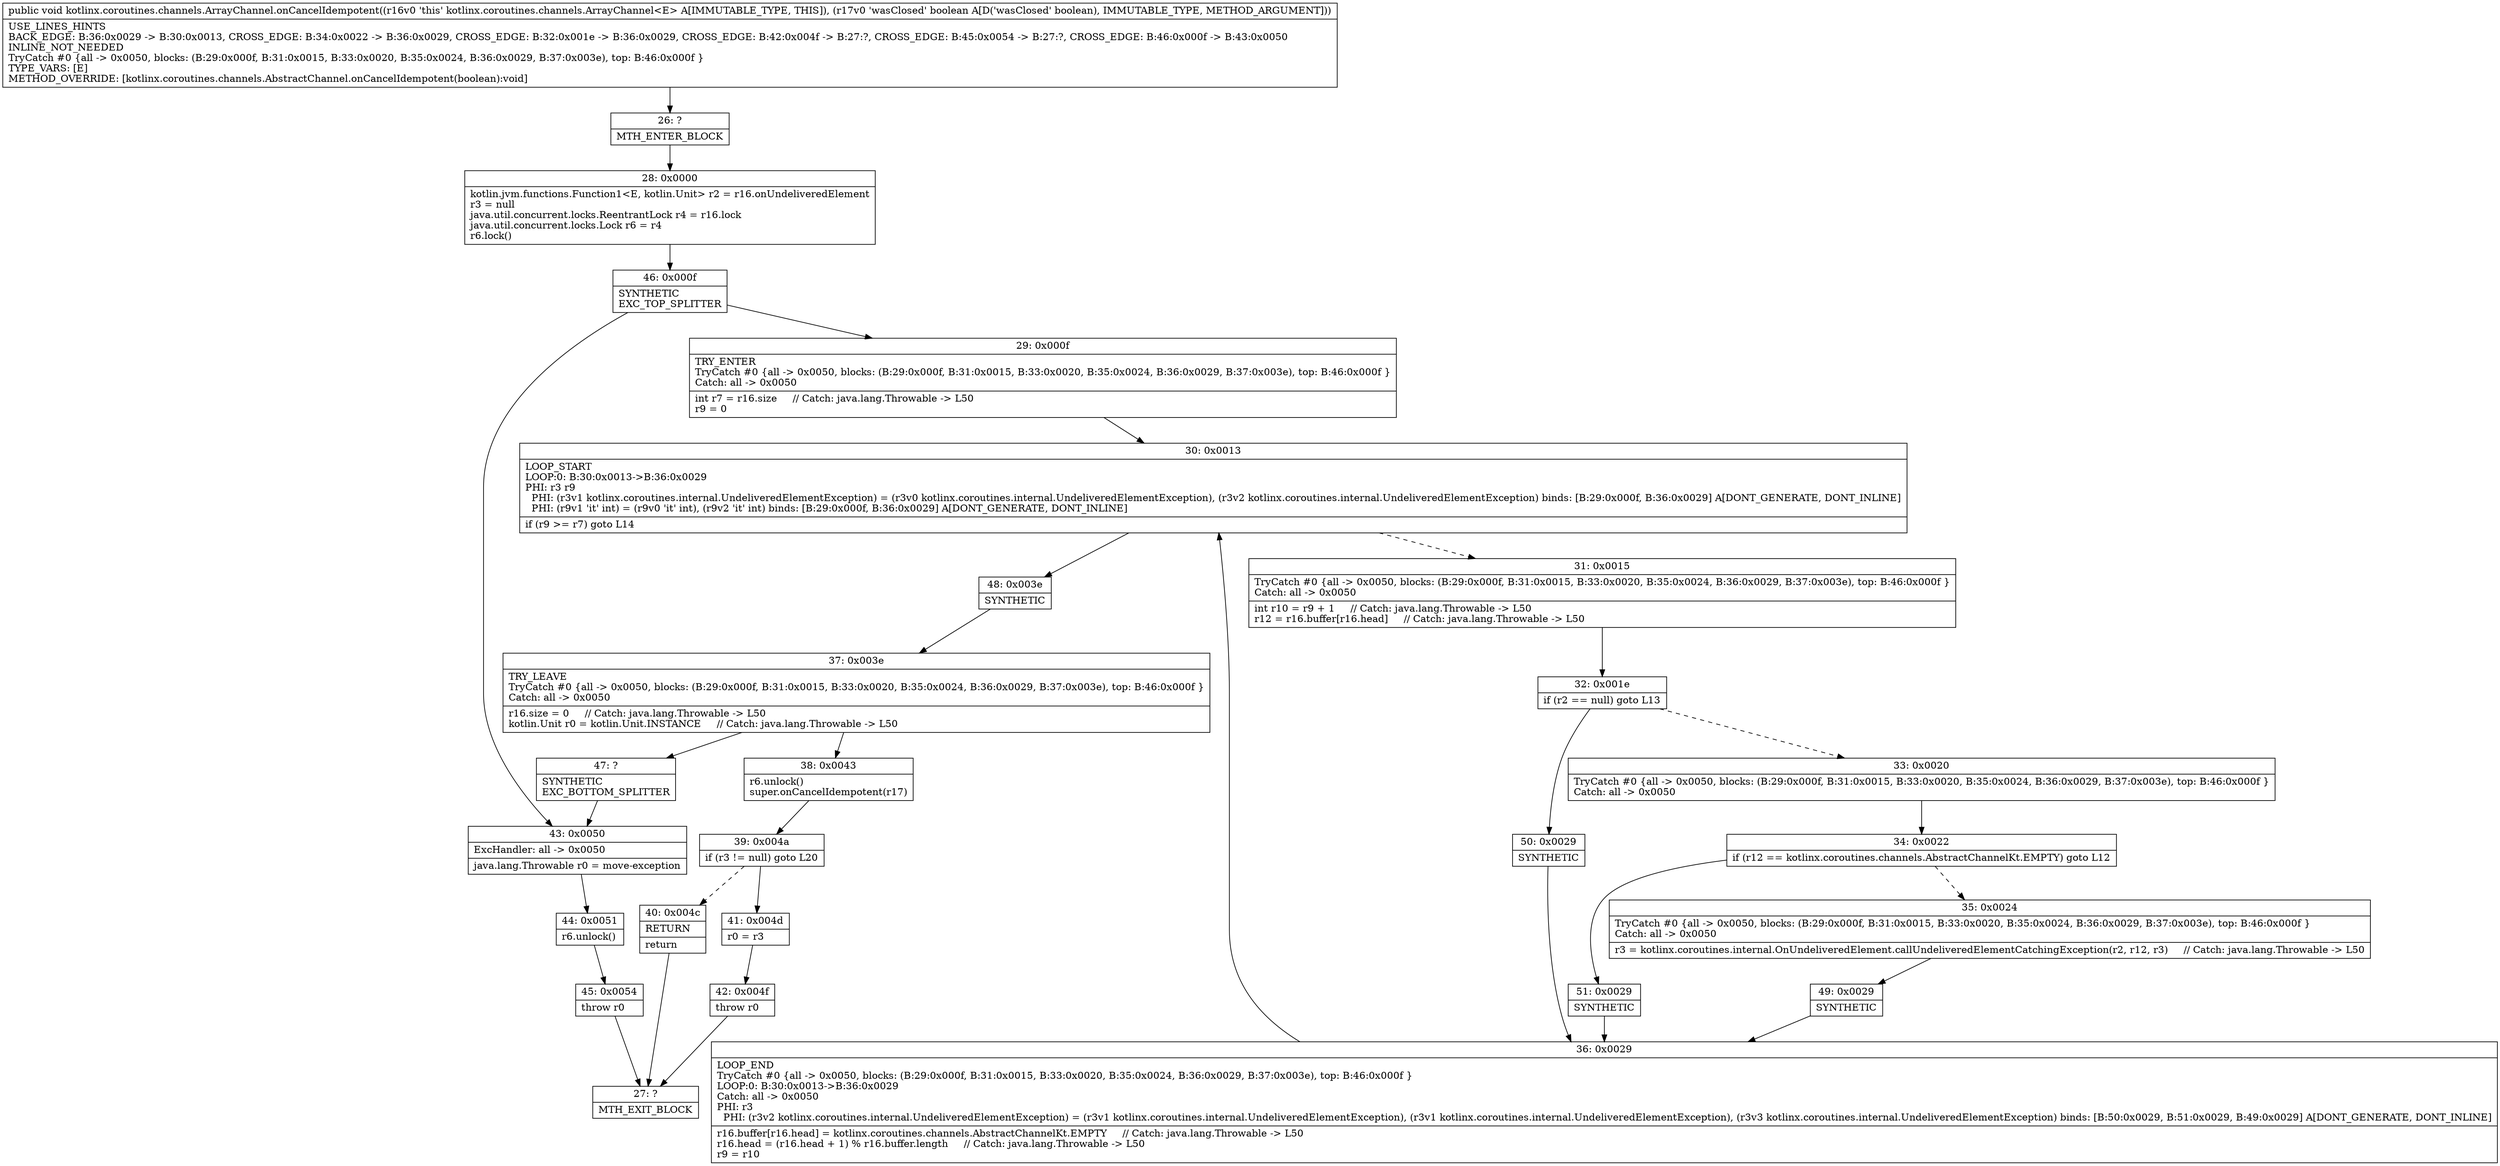 digraph "CFG forkotlinx.coroutines.channels.ArrayChannel.onCancelIdempotent(Z)V" {
Node_26 [shape=record,label="{26\:\ ?|MTH_ENTER_BLOCK\l}"];
Node_28 [shape=record,label="{28\:\ 0x0000|kotlin.jvm.functions.Function1\<E, kotlin.Unit\> r2 = r16.onUndeliveredElement\lr3 = null\ljava.util.concurrent.locks.ReentrantLock r4 = r16.lock\ljava.util.concurrent.locks.Lock r6 = r4\lr6.lock()\l}"];
Node_46 [shape=record,label="{46\:\ 0x000f|SYNTHETIC\lEXC_TOP_SPLITTER\l}"];
Node_29 [shape=record,label="{29\:\ 0x000f|TRY_ENTER\lTryCatch #0 \{all \-\> 0x0050, blocks: (B:29:0x000f, B:31:0x0015, B:33:0x0020, B:35:0x0024, B:36:0x0029, B:37:0x003e), top: B:46:0x000f \}\lCatch: all \-\> 0x0050\l|int r7 = r16.size     \/\/ Catch: java.lang.Throwable \-\> L50\lr9 = 0\l}"];
Node_30 [shape=record,label="{30\:\ 0x0013|LOOP_START\lLOOP:0: B:30:0x0013\-\>B:36:0x0029\lPHI: r3 r9 \l  PHI: (r3v1 kotlinx.coroutines.internal.UndeliveredElementException) = (r3v0 kotlinx.coroutines.internal.UndeliveredElementException), (r3v2 kotlinx.coroutines.internal.UndeliveredElementException) binds: [B:29:0x000f, B:36:0x0029] A[DONT_GENERATE, DONT_INLINE]\l  PHI: (r9v1 'it' int) = (r9v0 'it' int), (r9v2 'it' int) binds: [B:29:0x000f, B:36:0x0029] A[DONT_GENERATE, DONT_INLINE]\l|if (r9 \>= r7) goto L14\l}"];
Node_31 [shape=record,label="{31\:\ 0x0015|TryCatch #0 \{all \-\> 0x0050, blocks: (B:29:0x000f, B:31:0x0015, B:33:0x0020, B:35:0x0024, B:36:0x0029, B:37:0x003e), top: B:46:0x000f \}\lCatch: all \-\> 0x0050\l|int r10 = r9 + 1     \/\/ Catch: java.lang.Throwable \-\> L50\lr12 = r16.buffer[r16.head]     \/\/ Catch: java.lang.Throwable \-\> L50\l}"];
Node_32 [shape=record,label="{32\:\ 0x001e|if (r2 == null) goto L13\l}"];
Node_33 [shape=record,label="{33\:\ 0x0020|TryCatch #0 \{all \-\> 0x0050, blocks: (B:29:0x000f, B:31:0x0015, B:33:0x0020, B:35:0x0024, B:36:0x0029, B:37:0x003e), top: B:46:0x000f \}\lCatch: all \-\> 0x0050\l}"];
Node_34 [shape=record,label="{34\:\ 0x0022|if (r12 == kotlinx.coroutines.channels.AbstractChannelKt.EMPTY) goto L12\l}"];
Node_35 [shape=record,label="{35\:\ 0x0024|TryCatch #0 \{all \-\> 0x0050, blocks: (B:29:0x000f, B:31:0x0015, B:33:0x0020, B:35:0x0024, B:36:0x0029, B:37:0x003e), top: B:46:0x000f \}\lCatch: all \-\> 0x0050\l|r3 = kotlinx.coroutines.internal.OnUndeliveredElement.callUndeliveredElementCatchingException(r2, r12, r3)     \/\/ Catch: java.lang.Throwable \-\> L50\l}"];
Node_49 [shape=record,label="{49\:\ 0x0029|SYNTHETIC\l}"];
Node_36 [shape=record,label="{36\:\ 0x0029|LOOP_END\lTryCatch #0 \{all \-\> 0x0050, blocks: (B:29:0x000f, B:31:0x0015, B:33:0x0020, B:35:0x0024, B:36:0x0029, B:37:0x003e), top: B:46:0x000f \}\lLOOP:0: B:30:0x0013\-\>B:36:0x0029\lCatch: all \-\> 0x0050\lPHI: r3 \l  PHI: (r3v2 kotlinx.coroutines.internal.UndeliveredElementException) = (r3v1 kotlinx.coroutines.internal.UndeliveredElementException), (r3v1 kotlinx.coroutines.internal.UndeliveredElementException), (r3v3 kotlinx.coroutines.internal.UndeliveredElementException) binds: [B:50:0x0029, B:51:0x0029, B:49:0x0029] A[DONT_GENERATE, DONT_INLINE]\l|r16.buffer[r16.head] = kotlinx.coroutines.channels.AbstractChannelKt.EMPTY     \/\/ Catch: java.lang.Throwable \-\> L50\lr16.head = (r16.head + 1) % r16.buffer.length     \/\/ Catch: java.lang.Throwable \-\> L50\lr9 = r10\l}"];
Node_51 [shape=record,label="{51\:\ 0x0029|SYNTHETIC\l}"];
Node_50 [shape=record,label="{50\:\ 0x0029|SYNTHETIC\l}"];
Node_48 [shape=record,label="{48\:\ 0x003e|SYNTHETIC\l}"];
Node_37 [shape=record,label="{37\:\ 0x003e|TRY_LEAVE\lTryCatch #0 \{all \-\> 0x0050, blocks: (B:29:0x000f, B:31:0x0015, B:33:0x0020, B:35:0x0024, B:36:0x0029, B:37:0x003e), top: B:46:0x000f \}\lCatch: all \-\> 0x0050\l|r16.size = 0     \/\/ Catch: java.lang.Throwable \-\> L50\lkotlin.Unit r0 = kotlin.Unit.INSTANCE     \/\/ Catch: java.lang.Throwable \-\> L50\l}"];
Node_38 [shape=record,label="{38\:\ 0x0043|r6.unlock()\lsuper.onCancelIdempotent(r17)\l}"];
Node_39 [shape=record,label="{39\:\ 0x004a|if (r3 != null) goto L20\l}"];
Node_40 [shape=record,label="{40\:\ 0x004c|RETURN\l|return\l}"];
Node_27 [shape=record,label="{27\:\ ?|MTH_EXIT_BLOCK\l}"];
Node_41 [shape=record,label="{41\:\ 0x004d|r0 = r3\l}"];
Node_42 [shape=record,label="{42\:\ 0x004f|throw r0\l}"];
Node_47 [shape=record,label="{47\:\ ?|SYNTHETIC\lEXC_BOTTOM_SPLITTER\l}"];
Node_43 [shape=record,label="{43\:\ 0x0050|ExcHandler: all \-\> 0x0050\l|java.lang.Throwable r0 = move\-exception\l}"];
Node_44 [shape=record,label="{44\:\ 0x0051|r6.unlock()\l}"];
Node_45 [shape=record,label="{45\:\ 0x0054|throw r0\l}"];
MethodNode[shape=record,label="{public void kotlinx.coroutines.channels.ArrayChannel.onCancelIdempotent((r16v0 'this' kotlinx.coroutines.channels.ArrayChannel\<E\> A[IMMUTABLE_TYPE, THIS]), (r17v0 'wasClosed' boolean A[D('wasClosed' boolean), IMMUTABLE_TYPE, METHOD_ARGUMENT]))  | USE_LINES_HINTS\lBACK_EDGE: B:36:0x0029 \-\> B:30:0x0013, CROSS_EDGE: B:34:0x0022 \-\> B:36:0x0029, CROSS_EDGE: B:32:0x001e \-\> B:36:0x0029, CROSS_EDGE: B:42:0x004f \-\> B:27:?, CROSS_EDGE: B:45:0x0054 \-\> B:27:?, CROSS_EDGE: B:46:0x000f \-\> B:43:0x0050\lINLINE_NOT_NEEDED\lTryCatch #0 \{all \-\> 0x0050, blocks: (B:29:0x000f, B:31:0x0015, B:33:0x0020, B:35:0x0024, B:36:0x0029, B:37:0x003e), top: B:46:0x000f \}\lTYPE_VARS: [E]\lMETHOD_OVERRIDE: [kotlinx.coroutines.channels.AbstractChannel.onCancelIdempotent(boolean):void]\l}"];
MethodNode -> Node_26;Node_26 -> Node_28;
Node_28 -> Node_46;
Node_46 -> Node_29;
Node_46 -> Node_43;
Node_29 -> Node_30;
Node_30 -> Node_31[style=dashed];
Node_30 -> Node_48;
Node_31 -> Node_32;
Node_32 -> Node_33[style=dashed];
Node_32 -> Node_50;
Node_33 -> Node_34;
Node_34 -> Node_35[style=dashed];
Node_34 -> Node_51;
Node_35 -> Node_49;
Node_49 -> Node_36;
Node_36 -> Node_30;
Node_51 -> Node_36;
Node_50 -> Node_36;
Node_48 -> Node_37;
Node_37 -> Node_38;
Node_37 -> Node_47;
Node_38 -> Node_39;
Node_39 -> Node_40[style=dashed];
Node_39 -> Node_41;
Node_40 -> Node_27;
Node_41 -> Node_42;
Node_42 -> Node_27;
Node_47 -> Node_43;
Node_43 -> Node_44;
Node_44 -> Node_45;
Node_45 -> Node_27;
}

